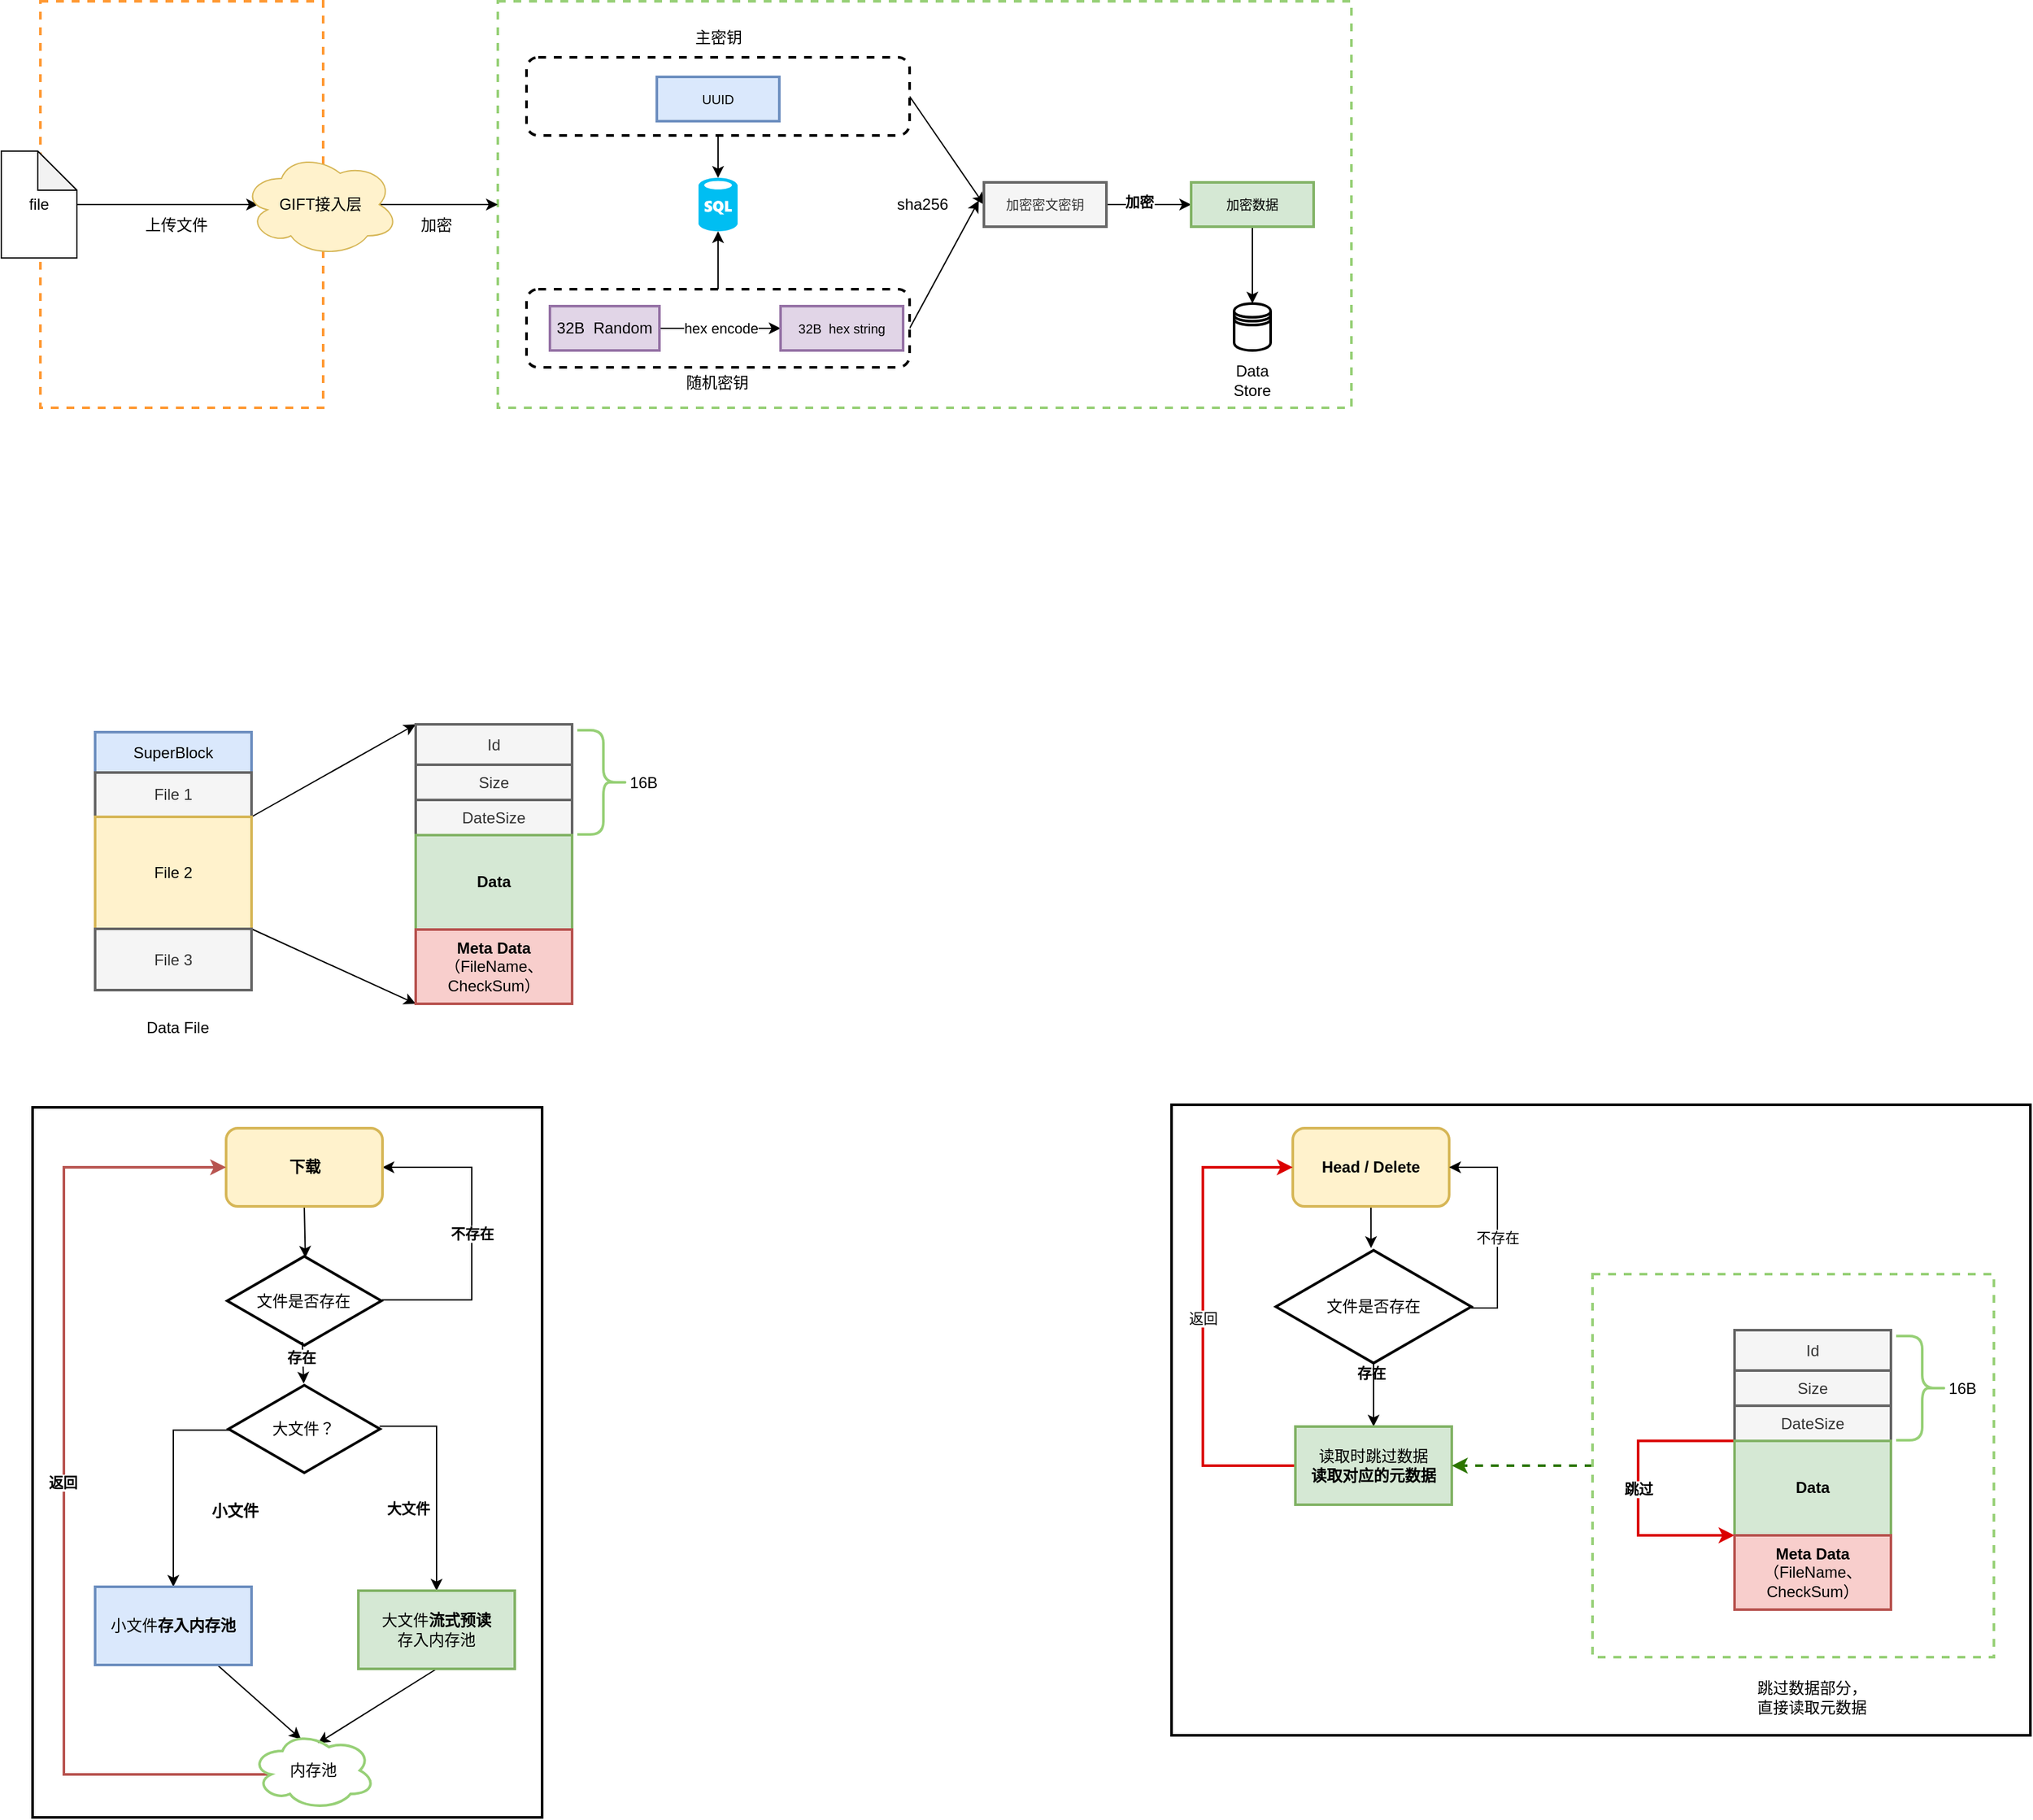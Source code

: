 <mxfile version="15.1.4" type="github">
  <diagram id="tpC0G9TIvh7pOY5HOuUN" name="Page-1">
    <mxGraphModel dx="946" dy="589" grid="0" gridSize="10" guides="1" tooltips="1" connect="1" arrows="1" fold="1" page="1" pageScale="1" pageWidth="3300" pageHeight="4681" math="0" shadow="0">
      <root>
        <mxCell id="0" />
        <mxCell id="1" parent="0" />
        <mxCell id="4K-yeC07X4enUbnwsxa1-139" value="" style="rounded=0;whiteSpace=wrap;html=1;strokeWidth=2;fillColor=none;gradientColor=none;" vertex="1" parent="1">
          <mxGeometry x="73" y="943" width="391" height="545" as="geometry" />
        </mxCell>
        <mxCell id="4K-yeC07X4enUbnwsxa1-140" value="" style="rounded=0;whiteSpace=wrap;html=1;strokeColor=#000000;strokeWidth=2;fillColor=none;gradientColor=none;" vertex="1" parent="1">
          <mxGeometry x="947" y="941" width="659" height="484" as="geometry" />
        </mxCell>
        <mxCell id="4K-yeC07X4enUbnwsxa1-6" value="" style="rounded=0;whiteSpace=wrap;html=1;perimeterSpacing=0;strokeWidth=2;dashed=1;fillColor=none;strokeColor=#97D077;" vertex="1" parent="1">
          <mxGeometry x="430" y="94" width="655" height="312" as="geometry" />
        </mxCell>
        <mxCell id="4K-yeC07X4enUbnwsxa1-5" value="" style="rounded=0;whiteSpace=wrap;html=1;perimeterSpacing=0;strokeWidth=2;dashed=1;strokeColor=#FF9933;" vertex="1" parent="1">
          <mxGeometry x="79" y="94" width="217" height="312" as="geometry" />
        </mxCell>
        <mxCell id="4K-yeC07X4enUbnwsxa1-4" style="edgeStyle=orthogonalEdgeStyle;rounded=0;orthogonalLoop=1;jettySize=auto;html=1;entryX=0.1;entryY=0.5;entryDx=0;entryDy=0;entryPerimeter=0;" edge="1" parent="1" source="4K-yeC07X4enUbnwsxa1-1" target="4K-yeC07X4enUbnwsxa1-2">
          <mxGeometry relative="1" as="geometry" />
        </mxCell>
        <mxCell id="4K-yeC07X4enUbnwsxa1-1" value="file" style="shape=note;whiteSpace=wrap;html=1;backgroundOutline=1;darkOpacity=0.05;" vertex="1" parent="1">
          <mxGeometry x="49" y="209" width="58" height="82" as="geometry" />
        </mxCell>
        <mxCell id="4K-yeC07X4enUbnwsxa1-7" style="edgeStyle=orthogonalEdgeStyle;rounded=0;orthogonalLoop=1;jettySize=auto;html=1;exitX=0.875;exitY=0.5;exitDx=0;exitDy=0;exitPerimeter=0;entryX=0;entryY=0.5;entryDx=0;entryDy=0;" edge="1" parent="1" source="4K-yeC07X4enUbnwsxa1-2" target="4K-yeC07X4enUbnwsxa1-6">
          <mxGeometry relative="1" as="geometry" />
        </mxCell>
        <mxCell id="4K-yeC07X4enUbnwsxa1-2" value="GIFT接入层" style="ellipse;shape=cloud;whiteSpace=wrap;html=1;fillColor=#fff2cc;strokeColor=#d6b656;" vertex="1" parent="1">
          <mxGeometry x="234" y="210" width="120" height="80" as="geometry" />
        </mxCell>
        <mxCell id="4K-yeC07X4enUbnwsxa1-8" value="上传文件" style="text;html=1;strokeColor=none;fillColor=none;align=center;verticalAlign=middle;whiteSpace=wrap;rounded=0;dashed=1;" vertex="1" parent="1">
          <mxGeometry x="148" y="255" width="71" height="21" as="geometry" />
        </mxCell>
        <mxCell id="4K-yeC07X4enUbnwsxa1-9" value="加密" style="text;html=1;strokeColor=none;fillColor=none;align=center;verticalAlign=middle;whiteSpace=wrap;rounded=0;dashed=1;" vertex="1" parent="1">
          <mxGeometry x="363" y="256" width="40" height="20" as="geometry" />
        </mxCell>
        <mxCell id="4K-yeC07X4enUbnwsxa1-28" style="edgeStyle=orthogonalEdgeStyle;rounded=0;orthogonalLoop=1;jettySize=auto;html=1;exitX=0.5;exitY=1;exitDx=0;exitDy=0;entryX=0.5;entryY=0;entryDx=0;entryDy=0;entryPerimeter=0;" edge="1" parent="1" source="4K-yeC07X4enUbnwsxa1-10" target="4K-yeC07X4enUbnwsxa1-19">
          <mxGeometry relative="1" as="geometry" />
        </mxCell>
        <mxCell id="4K-yeC07X4enUbnwsxa1-30" style="rounded=0;orthogonalLoop=1;jettySize=auto;html=1;exitX=1;exitY=0.5;exitDx=0;exitDy=0;entryX=0;entryY=0.5;entryDx=0;entryDy=0;" edge="1" parent="1" source="4K-yeC07X4enUbnwsxa1-10" target="4K-yeC07X4enUbnwsxa1-29">
          <mxGeometry relative="1" as="geometry" />
        </mxCell>
        <mxCell id="4K-yeC07X4enUbnwsxa1-10" value="" style="rounded=1;whiteSpace=wrap;html=1;dashed=1;strokeWidth=2;gradientColor=none;" vertex="1" parent="1">
          <mxGeometry x="452" y="137" width="294" height="60" as="geometry" />
        </mxCell>
        <mxCell id="4K-yeC07X4enUbnwsxa1-26" style="edgeStyle=orthogonalEdgeStyle;rounded=0;orthogonalLoop=1;jettySize=auto;html=1;exitX=0.5;exitY=0;exitDx=0;exitDy=0;entryX=0.5;entryY=1;entryDx=0;entryDy=0;entryPerimeter=0;" edge="1" parent="1" source="4K-yeC07X4enUbnwsxa1-11" target="4K-yeC07X4enUbnwsxa1-19">
          <mxGeometry relative="1" as="geometry" />
        </mxCell>
        <mxCell id="4K-yeC07X4enUbnwsxa1-31" style="edgeStyle=none;rounded=0;orthogonalLoop=1;jettySize=auto;html=1;exitX=1;exitY=0.5;exitDx=0;exitDy=0;" edge="1" parent="1" source="4K-yeC07X4enUbnwsxa1-11">
          <mxGeometry relative="1" as="geometry">
            <mxPoint x="799.059" y="247" as="targetPoint" />
          </mxGeometry>
        </mxCell>
        <mxCell id="4K-yeC07X4enUbnwsxa1-11" value="" style="rounded=1;whiteSpace=wrap;html=1;dashed=1;strokeWidth=2;gradientColor=none;" vertex="1" parent="1">
          <mxGeometry x="452" y="315" width="294" height="60" as="geometry" />
        </mxCell>
        <mxCell id="4K-yeC07X4enUbnwsxa1-12" value="主密钥" style="text;html=1;strokeColor=none;fillColor=none;align=center;verticalAlign=middle;whiteSpace=wrap;rounded=0;dashed=1;" vertex="1" parent="1">
          <mxGeometry x="573.5" y="112" width="51" height="20" as="geometry" />
        </mxCell>
        <mxCell id="4K-yeC07X4enUbnwsxa1-13" value="随机密钥" style="text;html=1;strokeColor=none;fillColor=none;align=center;verticalAlign=middle;whiteSpace=wrap;rounded=0;dashed=1;" vertex="1" parent="1">
          <mxGeometry x="568.75" y="377" width="58.5" height="20" as="geometry" />
        </mxCell>
        <mxCell id="4K-yeC07X4enUbnwsxa1-16" value="hex encode" style="edgeStyle=orthogonalEdgeStyle;rounded=0;orthogonalLoop=1;jettySize=auto;html=1;exitX=1;exitY=0.5;exitDx=0;exitDy=0;entryX=0;entryY=0.5;entryDx=0;entryDy=0;" edge="1" parent="1" source="4K-yeC07X4enUbnwsxa1-14" target="4K-yeC07X4enUbnwsxa1-15">
          <mxGeometry relative="1" as="geometry" />
        </mxCell>
        <mxCell id="4K-yeC07X4enUbnwsxa1-14" value="32B&amp;nbsp; Random" style="rounded=0;whiteSpace=wrap;html=1;strokeWidth=2;fillColor=#e1d5e7;strokeColor=#9673a6;" vertex="1" parent="1">
          <mxGeometry x="470" y="328" width="84" height="34" as="geometry" />
        </mxCell>
        <mxCell id="4K-yeC07X4enUbnwsxa1-15" value="&lt;font style=&quot;font-size: 10px&quot;&gt;32B&amp;nbsp; hex string&lt;/font&gt;" style="rounded=0;whiteSpace=wrap;html=1;strokeWidth=2;fillColor=#e1d5e7;strokeColor=#9673a6;" vertex="1" parent="1">
          <mxGeometry x="647" y="328" width="94" height="34" as="geometry" />
        </mxCell>
        <mxCell id="4K-yeC07X4enUbnwsxa1-17" value="&lt;font style=&quot;font-size: 10px&quot;&gt;UUID&lt;/font&gt;" style="rounded=0;whiteSpace=wrap;html=1;strokeWidth=2;fillColor=#dae8fc;strokeColor=#6c8ebf;" vertex="1" parent="1">
          <mxGeometry x="552" y="152" width="94" height="34" as="geometry" />
        </mxCell>
        <mxCell id="4K-yeC07X4enUbnwsxa1-19" value="" style="verticalLabelPosition=bottom;html=1;verticalAlign=top;align=center;strokeColor=none;fillColor=#00BEF2;shape=mxgraph.azure.sql_database;" vertex="1" parent="1">
          <mxGeometry x="584" y="229.5" width="30" height="41" as="geometry" />
        </mxCell>
        <mxCell id="4K-yeC07X4enUbnwsxa1-35" style="edgeStyle=none;rounded=0;orthogonalLoop=1;jettySize=auto;html=1;exitX=1;exitY=0.5;exitDx=0;exitDy=0;entryX=0;entryY=0.5;entryDx=0;entryDy=0;" edge="1" parent="1" source="4K-yeC07X4enUbnwsxa1-29" target="4K-yeC07X4enUbnwsxa1-33">
          <mxGeometry relative="1" as="geometry" />
        </mxCell>
        <mxCell id="4K-yeC07X4enUbnwsxa1-36" value="&lt;b&gt;加密&lt;/b&gt;" style="edgeLabel;html=1;align=center;verticalAlign=middle;resizable=0;points=[];" vertex="1" connectable="0" parent="4K-yeC07X4enUbnwsxa1-35">
          <mxGeometry x="-0.249" y="2" relative="1" as="geometry">
            <mxPoint as="offset" />
          </mxGeometry>
        </mxCell>
        <mxCell id="4K-yeC07X4enUbnwsxa1-29" value="&lt;span style=&quot;font-size: 10px&quot;&gt;加密密文密钥&lt;/span&gt;" style="rounded=0;whiteSpace=wrap;html=1;strokeWidth=2;fillColor=#f5f5f5;strokeColor=#666666;fontColor=#333333;" vertex="1" parent="1">
          <mxGeometry x="803" y="233" width="94" height="34" as="geometry" />
        </mxCell>
        <mxCell id="4K-yeC07X4enUbnwsxa1-32" value="sha256" style="text;html=1;strokeColor=none;fillColor=none;align=center;verticalAlign=middle;whiteSpace=wrap;rounded=0;" vertex="1" parent="1">
          <mxGeometry x="736" y="240" width="40" height="20" as="geometry" />
        </mxCell>
        <mxCell id="4K-yeC07X4enUbnwsxa1-38" style="edgeStyle=none;rounded=0;orthogonalLoop=1;jettySize=auto;html=1;exitX=0.5;exitY=1;exitDx=0;exitDy=0;" edge="1" parent="1" source="4K-yeC07X4enUbnwsxa1-33" target="4K-yeC07X4enUbnwsxa1-37">
          <mxGeometry relative="1" as="geometry" />
        </mxCell>
        <mxCell id="4K-yeC07X4enUbnwsxa1-33" value="&lt;span style=&quot;font-size: 10px&quot;&gt;加密数据&lt;/span&gt;" style="rounded=0;whiteSpace=wrap;html=1;strokeWidth=2;fillColor=#d5e8d4;strokeColor=#82b366;" vertex="1" parent="1">
          <mxGeometry x="962" y="233" width="94" height="34" as="geometry" />
        </mxCell>
        <mxCell id="4K-yeC07X4enUbnwsxa1-37" value="" style="shape=datastore;whiteSpace=wrap;html=1;strokeWidth=2;gradientColor=none;" vertex="1" parent="1">
          <mxGeometry x="995" y="326" width="28" height="36" as="geometry" />
        </mxCell>
        <mxCell id="4K-yeC07X4enUbnwsxa1-39" value="Data Store" style="text;html=1;strokeColor=none;fillColor=none;align=center;verticalAlign=middle;whiteSpace=wrap;rounded=0;" vertex="1" parent="1">
          <mxGeometry x="989" y="375" width="40" height="20" as="geometry" />
        </mxCell>
        <mxCell id="4K-yeC07X4enUbnwsxa1-42" style="edgeStyle=none;rounded=0;orthogonalLoop=1;jettySize=auto;html=1;exitX=1;exitY=0.5;exitDx=0;exitDy=0;" edge="1" parent="1" source="4K-yeC07X4enUbnwsxa1-6" target="4K-yeC07X4enUbnwsxa1-6">
          <mxGeometry relative="1" as="geometry" />
        </mxCell>
        <mxCell id="4K-yeC07X4enUbnwsxa1-59" value="SuperBlock" style="rounded=0;whiteSpace=wrap;html=1;strokeColor=#6c8ebf;strokeWidth=2;fillColor=#dae8fc;" vertex="1" parent="1">
          <mxGeometry x="121" y="655" width="120" height="31" as="geometry" />
        </mxCell>
        <mxCell id="4K-yeC07X4enUbnwsxa1-62" value="File 1" style="rounded=0;whiteSpace=wrap;html=1;strokeColor=#666666;strokeWidth=2;fillColor=#f5f5f5;fontColor=#333333;" vertex="1" parent="1">
          <mxGeometry x="121" y="686" width="120" height="34" as="geometry" />
        </mxCell>
        <mxCell id="4K-yeC07X4enUbnwsxa1-71" style="edgeStyle=none;rounded=0;orthogonalLoop=1;jettySize=auto;html=1;exitX=1;exitY=0;exitDx=0;exitDy=0;entryX=0;entryY=0;entryDx=0;entryDy=0;" edge="1" parent="1" source="4K-yeC07X4enUbnwsxa1-63" target="4K-yeC07X4enUbnwsxa1-66">
          <mxGeometry relative="1" as="geometry" />
        </mxCell>
        <mxCell id="4K-yeC07X4enUbnwsxa1-72" style="edgeStyle=none;rounded=0;orthogonalLoop=1;jettySize=auto;html=1;exitX=1;exitY=1;exitDx=0;exitDy=0;entryX=0;entryY=1;entryDx=0;entryDy=0;" edge="1" parent="1" source="4K-yeC07X4enUbnwsxa1-63" target="4K-yeC07X4enUbnwsxa1-70">
          <mxGeometry relative="1" as="geometry" />
        </mxCell>
        <mxCell id="4K-yeC07X4enUbnwsxa1-63" value="File 2" style="rounded=0;whiteSpace=wrap;html=1;strokeColor=#d6b656;strokeWidth=2;fillColor=#fff2cc;" vertex="1" parent="1">
          <mxGeometry x="121" y="720" width="120" height="86" as="geometry" />
        </mxCell>
        <mxCell id="4K-yeC07X4enUbnwsxa1-64" value="File 3" style="rounded=0;whiteSpace=wrap;html=1;strokeColor=#666666;strokeWidth=2;fillColor=#f5f5f5;fontColor=#333333;" vertex="1" parent="1">
          <mxGeometry x="121" y="806" width="120" height="47" as="geometry" />
        </mxCell>
        <mxCell id="4K-yeC07X4enUbnwsxa1-66" value="Id" style="rounded=0;whiteSpace=wrap;html=1;strokeColor=#666666;strokeWidth=2;fillColor=#f5f5f5;fontColor=#333333;" vertex="1" parent="1">
          <mxGeometry x="367" y="649" width="120" height="31" as="geometry" />
        </mxCell>
        <mxCell id="4K-yeC07X4enUbnwsxa1-67" value="Size" style="rounded=0;whiteSpace=wrap;html=1;strokeColor=#666666;strokeWidth=2;fillColor=#f5f5f5;fontColor=#333333;" vertex="1" parent="1">
          <mxGeometry x="367" y="680" width="120" height="27" as="geometry" />
        </mxCell>
        <mxCell id="4K-yeC07X4enUbnwsxa1-68" value="DateSize" style="rounded=0;whiteSpace=wrap;html=1;strokeColor=#666666;strokeWidth=2;fillColor=#f5f5f5;fontColor=#333333;" vertex="1" parent="1">
          <mxGeometry x="367" y="707" width="120" height="27" as="geometry" />
        </mxCell>
        <mxCell id="4K-yeC07X4enUbnwsxa1-69" value="Data" style="rounded=0;whiteSpace=wrap;html=1;strokeColor=#82b366;strokeWidth=2;fillColor=#d5e8d4;fontStyle=1" vertex="1" parent="1">
          <mxGeometry x="367" y="734" width="120" height="72.5" as="geometry" />
        </mxCell>
        <mxCell id="4K-yeC07X4enUbnwsxa1-70" value="&lt;b&gt;Meta&lt;/b&gt; &lt;b&gt;Data&lt;/b&gt;&lt;br&gt;（FileName、&lt;br&gt;CheckSum）" style="rounded=0;whiteSpace=wrap;html=1;strokeColor=#b85450;strokeWidth=2;fillColor=#f8cecc;" vertex="1" parent="1">
          <mxGeometry x="367" y="806.5" width="120" height="57" as="geometry" />
        </mxCell>
        <mxCell id="4K-yeC07X4enUbnwsxa1-73" value="" style="shape=curlyBracket;whiteSpace=wrap;html=1;rounded=1;flipH=1;strokeColor=#97D077;strokeWidth=2;fillColor=none;gradientColor=none;" vertex="1" parent="1">
          <mxGeometry x="491" y="653.5" width="40" height="80" as="geometry" />
        </mxCell>
        <mxCell id="4K-yeC07X4enUbnwsxa1-76" value="16B" style="text;html=1;strokeColor=none;fillColor=none;align=center;verticalAlign=middle;whiteSpace=wrap;rounded=0;" vertex="1" parent="1">
          <mxGeometry x="522" y="683.5" width="40" height="20" as="geometry" />
        </mxCell>
        <mxCell id="4K-yeC07X4enUbnwsxa1-78" value="Data File" style="text;html=1;align=center;verticalAlign=middle;resizable=0;points=[];autosize=1;strokeColor=none;fillColor=none;" vertex="1" parent="1">
          <mxGeometry x="154.5" y="873" width="58" height="18" as="geometry" />
        </mxCell>
        <mxCell id="4K-yeC07X4enUbnwsxa1-86" style="edgeStyle=none;rounded=0;orthogonalLoop=1;jettySize=auto;html=1;exitX=0.5;exitY=1;exitDx=0;exitDy=0;entryX=0.507;entryY=0.033;entryDx=0;entryDy=0;entryPerimeter=0;" edge="1" parent="1" source="4K-yeC07X4enUbnwsxa1-88" target="4K-yeC07X4enUbnwsxa1-143">
          <mxGeometry relative="1" as="geometry">
            <mxPoint x="281.5" y="1079" as="targetPoint" />
            <mxPoint x="280.5" y="1003" as="sourcePoint" />
          </mxGeometry>
        </mxCell>
        <mxCell id="4K-yeC07X4enUbnwsxa1-93" value="" style="edgeStyle=none;rounded=0;orthogonalLoop=1;jettySize=auto;html=1;exitX=0.487;exitY=0.944;exitDx=0;exitDy=0;exitPerimeter=0;entryX=0.496;entryY=0;entryDx=0;entryDy=0;entryPerimeter=0;" edge="1" parent="1" source="4K-yeC07X4enUbnwsxa1-143" target="4K-yeC07X4enUbnwsxa1-144">
          <mxGeometry relative="1" as="geometry">
            <mxPoint x="281.5" y="1131" as="sourcePoint" />
            <mxPoint x="280.542" y="1173" as="targetPoint" />
          </mxGeometry>
        </mxCell>
        <mxCell id="4K-yeC07X4enUbnwsxa1-111" value="&lt;b&gt;存在&lt;/b&gt;" style="edgeLabel;html=1;align=center;verticalAlign=middle;resizable=0;points=[];" vertex="1" connectable="0" parent="4K-yeC07X4enUbnwsxa1-93">
          <mxGeometry x="-0.238" y="-2" relative="1" as="geometry">
            <mxPoint as="offset" />
          </mxGeometry>
        </mxCell>
        <mxCell id="4K-yeC07X4enUbnwsxa1-110" value="&lt;b&gt;不存在&lt;/b&gt;" style="edgeStyle=orthogonalEdgeStyle;rounded=0;orthogonalLoop=1;jettySize=auto;html=1;exitX=1.003;exitY=0.489;exitDx=0;exitDy=0;entryX=1;entryY=0.5;entryDx=0;entryDy=0;strokeWidth=1;exitPerimeter=0;" edge="1" parent="1" source="4K-yeC07X4enUbnwsxa1-143" target="4K-yeC07X4enUbnwsxa1-88">
          <mxGeometry relative="1" as="geometry">
            <mxPoint x="324" y="1105" as="sourcePoint" />
            <Array as="points">
              <mxPoint x="410" y="1091" />
              <mxPoint x="410" y="989" />
            </Array>
          </mxGeometry>
        </mxCell>
        <mxCell id="4K-yeC07X4enUbnwsxa1-88" value="&lt;b&gt;下载&lt;/b&gt;" style="rounded=1;whiteSpace=wrap;html=1;strokeColor=#d6b656;strokeWidth=2;fillColor=#fff2cc;" vertex="1" parent="1">
          <mxGeometry x="221.5" y="959" width="120" height="60" as="geometry" />
        </mxCell>
        <mxCell id="4K-yeC07X4enUbnwsxa1-97" value="" style="edgeStyle=orthogonalEdgeStyle;rounded=0;orthogonalLoop=1;jettySize=auto;html=1;exitX=0.008;exitY=0.513;exitDx=0;exitDy=0;entryX=0.5;entryY=0;entryDx=0;entryDy=0;exitPerimeter=0;" edge="1" parent="1" source="4K-yeC07X4enUbnwsxa1-144" target="4K-yeC07X4enUbnwsxa1-96">
          <mxGeometry relative="1" as="geometry">
            <mxPoint x="281.5" y="1233" as="sourcePoint" />
          </mxGeometry>
        </mxCell>
        <mxCell id="4K-yeC07X4enUbnwsxa1-107" value="&lt;b&gt;大文件&lt;/b&gt;" style="edgeStyle=orthogonalEdgeStyle;rounded=0;orthogonalLoop=1;jettySize=auto;html=1;entryX=0.5;entryY=0;entryDx=0;entryDy=0;exitX=0.997;exitY=0.47;exitDx=0;exitDy=0;exitPerimeter=0;" edge="1" parent="1" source="4K-yeC07X4enUbnwsxa1-144" target="4K-yeC07X4enUbnwsxa1-102">
          <mxGeometry x="0.259" y="-22" relative="1" as="geometry">
            <mxPoint x="281.5" y="1233" as="sourcePoint" />
            <mxPoint as="offset" />
          </mxGeometry>
        </mxCell>
        <mxCell id="4K-yeC07X4enUbnwsxa1-104" style="edgeStyle=none;rounded=0;orthogonalLoop=1;jettySize=auto;html=1;entryX=0.4;entryY=0.1;entryDx=0;entryDy=0;entryPerimeter=0;" edge="1" parent="1" source="4K-yeC07X4enUbnwsxa1-96" target="4K-yeC07X4enUbnwsxa1-103">
          <mxGeometry relative="1" as="geometry" />
        </mxCell>
        <mxCell id="4K-yeC07X4enUbnwsxa1-96" value="小文件&lt;b&gt;存入内存池&lt;/b&gt;" style="whiteSpace=wrap;html=1;strokeWidth=2;fillColor=#dae8fc;strokeColor=#6c8ebf;" vertex="1" parent="1">
          <mxGeometry x="121" y="1311" width="120" height="60" as="geometry" />
        </mxCell>
        <mxCell id="4K-yeC07X4enUbnwsxa1-105" style="edgeStyle=none;rounded=0;orthogonalLoop=1;jettySize=auto;html=1;exitX=0.5;exitY=1;exitDx=0;exitDy=0;entryX=0.537;entryY=0.15;entryDx=0;entryDy=0;entryPerimeter=0;" edge="1" parent="1" source="4K-yeC07X4enUbnwsxa1-102" target="4K-yeC07X4enUbnwsxa1-103">
          <mxGeometry relative="1" as="geometry" />
        </mxCell>
        <mxCell id="4K-yeC07X4enUbnwsxa1-102" value="大文件&lt;b&gt;流式预读&lt;/b&gt;&lt;br&gt;存入内存池" style="whiteSpace=wrap;html=1;strokeWidth=2;fillColor=#d5e8d4;strokeColor=#82b366;" vertex="1" parent="1">
          <mxGeometry x="323" y="1314" width="120" height="60" as="geometry" />
        </mxCell>
        <mxCell id="4K-yeC07X4enUbnwsxa1-109" style="edgeStyle=orthogonalEdgeStyle;rounded=0;orthogonalLoop=1;jettySize=auto;html=1;entryX=0;entryY=0.5;entryDx=0;entryDy=0;exitX=0.16;exitY=0.55;exitDx=0;exitDy=0;exitPerimeter=0;strokeWidth=2;fillColor=#f8cecc;strokeColor=#b85450;" edge="1" parent="1" source="4K-yeC07X4enUbnwsxa1-103" target="4K-yeC07X4enUbnwsxa1-88">
          <mxGeometry relative="1" as="geometry">
            <mxPoint x="101" y="1146" as="targetPoint" />
            <Array as="points">
              <mxPoint x="97" y="1455" />
              <mxPoint x="97" y="989" />
            </Array>
          </mxGeometry>
        </mxCell>
        <mxCell id="4K-yeC07X4enUbnwsxa1-112" value="&lt;b&gt;返回&lt;/b&gt;" style="edgeLabel;html=1;align=center;verticalAlign=middle;resizable=0;points=[];" vertex="1" connectable="0" parent="4K-yeC07X4enUbnwsxa1-109">
          <mxGeometry x="0.022" y="1" relative="1" as="geometry">
            <mxPoint as="offset" />
          </mxGeometry>
        </mxCell>
        <mxCell id="4K-yeC07X4enUbnwsxa1-103" value="内存池" style="ellipse;shape=cloud;whiteSpace=wrap;html=1;strokeColor=#97D077;strokeWidth=2;fillColor=none;gradientColor=none;" vertex="1" parent="1">
          <mxGeometry x="241" y="1422" width="95" height="60" as="geometry" />
        </mxCell>
        <mxCell id="4K-yeC07X4enUbnwsxa1-108" value="&lt;b&gt;小文件&lt;/b&gt;" style="text;html=1;align=center;verticalAlign=middle;resizable=0;points=[];autosize=1;strokeColor=none;fillColor=none;" vertex="1" parent="1">
          <mxGeometry x="205" y="1244" width="46" height="18" as="geometry" />
        </mxCell>
        <mxCell id="4K-yeC07X4enUbnwsxa1-115" style="edgeStyle=none;rounded=0;orthogonalLoop=1;jettySize=auto;html=1;exitX=0.5;exitY=1;exitDx=0;exitDy=0;entryX=0.487;entryY=0;entryDx=0;entryDy=0;entryPerimeter=0;" edge="1" parent="1" target="4K-yeC07X4enUbnwsxa1-141" source="4K-yeC07X4enUbnwsxa1-119">
          <mxGeometry relative="1" as="geometry">
            <mxPoint x="1102" y="1079" as="targetPoint" />
            <mxPoint x="1101" y="1003" as="sourcePoint" />
          </mxGeometry>
        </mxCell>
        <mxCell id="4K-yeC07X4enUbnwsxa1-116" value="&lt;b&gt;存在&lt;/b&gt;" style="edgeLabel;html=1;align=center;verticalAlign=middle;resizable=0;points=[];" vertex="1" connectable="0" parent="1">
          <mxGeometry x="1100" y="1147" as="geometry" />
        </mxCell>
        <mxCell id="4K-yeC07X4enUbnwsxa1-131" style="edgeStyle=orthogonalEdgeStyle;rounded=0;orthogonalLoop=1;jettySize=auto;html=1;exitX=0.5;exitY=0.978;exitDx=0;exitDy=0;entryX=0.5;entryY=0;entryDx=0;entryDy=0;strokeWidth=1;exitPerimeter=0;" edge="1" parent="1" source="4K-yeC07X4enUbnwsxa1-141" target="4K-yeC07X4enUbnwsxa1-130">
          <mxGeometry relative="1" as="geometry">
            <mxPoint x="1102" y="1131" as="sourcePoint" />
          </mxGeometry>
        </mxCell>
        <mxCell id="4K-yeC07X4enUbnwsxa1-119" value="&lt;b&gt;Head / Delete&lt;/b&gt;" style="rounded=1;whiteSpace=wrap;html=1;strokeColor=#d6b656;strokeWidth=2;fillColor=#fff2cc;" vertex="1" parent="1">
          <mxGeometry x="1040" y="959" width="120" height="60" as="geometry" />
        </mxCell>
        <mxCell id="4K-yeC07X4enUbnwsxa1-123" value="Id" style="rounded=0;whiteSpace=wrap;html=1;strokeColor=#666666;strokeWidth=2;fillColor=#f5f5f5;fontColor=#333333;" vertex="1" parent="1">
          <mxGeometry x="1379" y="1114" width="120" height="31" as="geometry" />
        </mxCell>
        <mxCell id="4K-yeC07X4enUbnwsxa1-124" value="Size" style="rounded=0;whiteSpace=wrap;html=1;strokeColor=#666666;strokeWidth=2;fillColor=#f5f5f5;fontColor=#333333;" vertex="1" parent="1">
          <mxGeometry x="1379" y="1145" width="120" height="27" as="geometry" />
        </mxCell>
        <mxCell id="4K-yeC07X4enUbnwsxa1-125" value="DateSize" style="rounded=0;whiteSpace=wrap;html=1;strokeColor=#666666;strokeWidth=2;fillColor=#f5f5f5;fontColor=#333333;" vertex="1" parent="1">
          <mxGeometry x="1379" y="1172" width="120" height="27" as="geometry" />
        </mxCell>
        <mxCell id="4K-yeC07X4enUbnwsxa1-132" style="edgeStyle=orthogonalEdgeStyle;rounded=0;orthogonalLoop=1;jettySize=auto;html=1;exitX=0;exitY=0;exitDx=0;exitDy=0;entryX=0;entryY=0;entryDx=0;entryDy=0;strokeWidth=2;fillColor=#e51400;strokeColor=#DB0000;" edge="1" parent="1" source="4K-yeC07X4enUbnwsxa1-126" target="4K-yeC07X4enUbnwsxa1-127">
          <mxGeometry relative="1" as="geometry">
            <Array as="points">
              <mxPoint x="1305" y="1199.25" />
              <mxPoint x="1305" y="1271.25" />
            </Array>
          </mxGeometry>
        </mxCell>
        <mxCell id="4K-yeC07X4enUbnwsxa1-133" value="&lt;b&gt;跳过&lt;/b&gt;" style="edgeLabel;html=1;align=center;verticalAlign=middle;resizable=0;points=[];" vertex="1" connectable="0" parent="4K-yeC07X4enUbnwsxa1-132">
          <mxGeometry x="0.009" relative="1" as="geometry">
            <mxPoint as="offset" />
          </mxGeometry>
        </mxCell>
        <mxCell id="4K-yeC07X4enUbnwsxa1-126" value="Data" style="rounded=0;whiteSpace=wrap;html=1;strokeColor=#82b366;strokeWidth=2;fillColor=#d5e8d4;fontStyle=1" vertex="1" parent="1">
          <mxGeometry x="1379" y="1199" width="120" height="72.5" as="geometry" />
        </mxCell>
        <mxCell id="4K-yeC07X4enUbnwsxa1-127" value="&lt;b&gt;Meta&lt;/b&gt; &lt;b&gt;Data&lt;/b&gt;&lt;br&gt;（FileName、&lt;br&gt;CheckSum）" style="rounded=0;whiteSpace=wrap;html=1;strokeColor=#b85450;strokeWidth=2;fillColor=#f8cecc;" vertex="1" parent="1">
          <mxGeometry x="1379" y="1271.5" width="120" height="57" as="geometry" />
        </mxCell>
        <mxCell id="4K-yeC07X4enUbnwsxa1-128" value="" style="shape=curlyBracket;whiteSpace=wrap;html=1;rounded=1;flipH=1;strokeColor=#97D077;strokeWidth=2;fillColor=none;gradientColor=none;" vertex="1" parent="1">
          <mxGeometry x="1503" y="1118.5" width="40" height="80" as="geometry" />
        </mxCell>
        <mxCell id="4K-yeC07X4enUbnwsxa1-129" value="16B" style="text;html=1;strokeColor=none;fillColor=none;align=center;verticalAlign=middle;whiteSpace=wrap;rounded=0;" vertex="1" parent="1">
          <mxGeometry x="1534" y="1148.5" width="40" height="20" as="geometry" />
        </mxCell>
        <mxCell id="4K-yeC07X4enUbnwsxa1-134" value="返回" style="edgeStyle=orthogonalEdgeStyle;rounded=0;orthogonalLoop=1;jettySize=auto;html=1;exitX=0;exitY=0.5;exitDx=0;exitDy=0;entryX=0;entryY=0.5;entryDx=0;entryDy=0;strokeColor=#DB0000;strokeWidth=2;" edge="1" parent="1" source="4K-yeC07X4enUbnwsxa1-130" target="4K-yeC07X4enUbnwsxa1-119">
          <mxGeometry relative="1" as="geometry">
            <Array as="points">
              <mxPoint x="971" y="1218" />
              <mxPoint x="971" y="989" />
            </Array>
          </mxGeometry>
        </mxCell>
        <mxCell id="4K-yeC07X4enUbnwsxa1-130" value="读取时跳过数据&lt;br&gt;&lt;b&gt;读取对应的元数据&lt;/b&gt;" style="whiteSpace=wrap;html=1;strokeWidth=2;fillColor=#d5e8d4;strokeColor=#82b366;" vertex="1" parent="1">
          <mxGeometry x="1042" y="1188" width="120" height="60" as="geometry" />
        </mxCell>
        <mxCell id="4K-yeC07X4enUbnwsxa1-138" style="rounded=0;orthogonalLoop=1;jettySize=auto;html=1;exitX=0;exitY=0.5;exitDx=0;exitDy=0;entryX=1;entryY=0.5;entryDx=0;entryDy=0;strokeColor=#2D7600;strokeWidth=2;dashed=1;fillColor=#60a917;" edge="1" parent="1" source="4K-yeC07X4enUbnwsxa1-135" target="4K-yeC07X4enUbnwsxa1-130">
          <mxGeometry relative="1" as="geometry" />
        </mxCell>
        <mxCell id="4K-yeC07X4enUbnwsxa1-135" value="" style="rounded=0;whiteSpace=wrap;html=1;strokeColor=#97D077;strokeWidth=2;fillColor=none;gradientColor=none;dashed=1;" vertex="1" parent="1">
          <mxGeometry x="1270" y="1071" width="308" height="294" as="geometry" />
        </mxCell>
        <mxCell id="4K-yeC07X4enUbnwsxa1-136" value="跳过数据部分，&lt;br&gt;直接读取元数据" style="text;html=1;strokeColor=none;fillColor=none;align=center;verticalAlign=middle;whiteSpace=wrap;rounded=0;dashed=1;" vertex="1" parent="1">
          <mxGeometry x="1379" y="1377" width="119" height="38" as="geometry" />
        </mxCell>
        <mxCell id="4K-yeC07X4enUbnwsxa1-142" style="edgeStyle=orthogonalEdgeStyle;rounded=0;orthogonalLoop=1;jettySize=auto;html=1;entryX=1;entryY=0.5;entryDx=0;entryDy=0;strokeWidth=1;exitX=1;exitY=0.511;exitDx=0;exitDy=0;exitPerimeter=0;" edge="1" parent="1" source="4K-yeC07X4enUbnwsxa1-141" target="4K-yeC07X4enUbnwsxa1-119">
          <mxGeometry relative="1" as="geometry" />
        </mxCell>
        <mxCell id="4K-yeC07X4enUbnwsxa1-146" value="不存在" style="edgeLabel;html=1;align=center;verticalAlign=middle;resizable=0;points=[];" vertex="1" connectable="0" parent="4K-yeC07X4enUbnwsxa1-142">
          <mxGeometry x="-0.103" relative="1" as="geometry">
            <mxPoint as="offset" />
          </mxGeometry>
        </mxCell>
        <mxCell id="4K-yeC07X4enUbnwsxa1-141" value="文件是否存在" style="html=1;whiteSpace=wrap;aspect=fixed;shape=isoRectangle;strokeColor=#000000;strokeWidth=2;fillColor=none;gradientColor=none;" vertex="1" parent="1">
          <mxGeometry x="1027" y="1051" width="150" height="90" as="geometry" />
        </mxCell>
        <mxCell id="4K-yeC07X4enUbnwsxa1-143" value="文件是否存在" style="html=1;whiteSpace=wrap;aspect=fixed;shape=isoRectangle;strokeColor=#000000;strokeWidth=2;fillColor=none;gradientColor=none;" vertex="1" parent="1">
          <mxGeometry x="222.34" y="1056" width="118.33" height="71" as="geometry" />
        </mxCell>
        <mxCell id="4K-yeC07X4enUbnwsxa1-144" value="大文件？" style="html=1;whiteSpace=wrap;aspect=fixed;shape=isoRectangle;strokeColor=#000000;strokeWidth=2;fillColor=none;gradientColor=none;" vertex="1" parent="1">
          <mxGeometry x="223.38" y="1155" width="116.25" height="69.75" as="geometry" />
        </mxCell>
      </root>
    </mxGraphModel>
  </diagram>
</mxfile>
